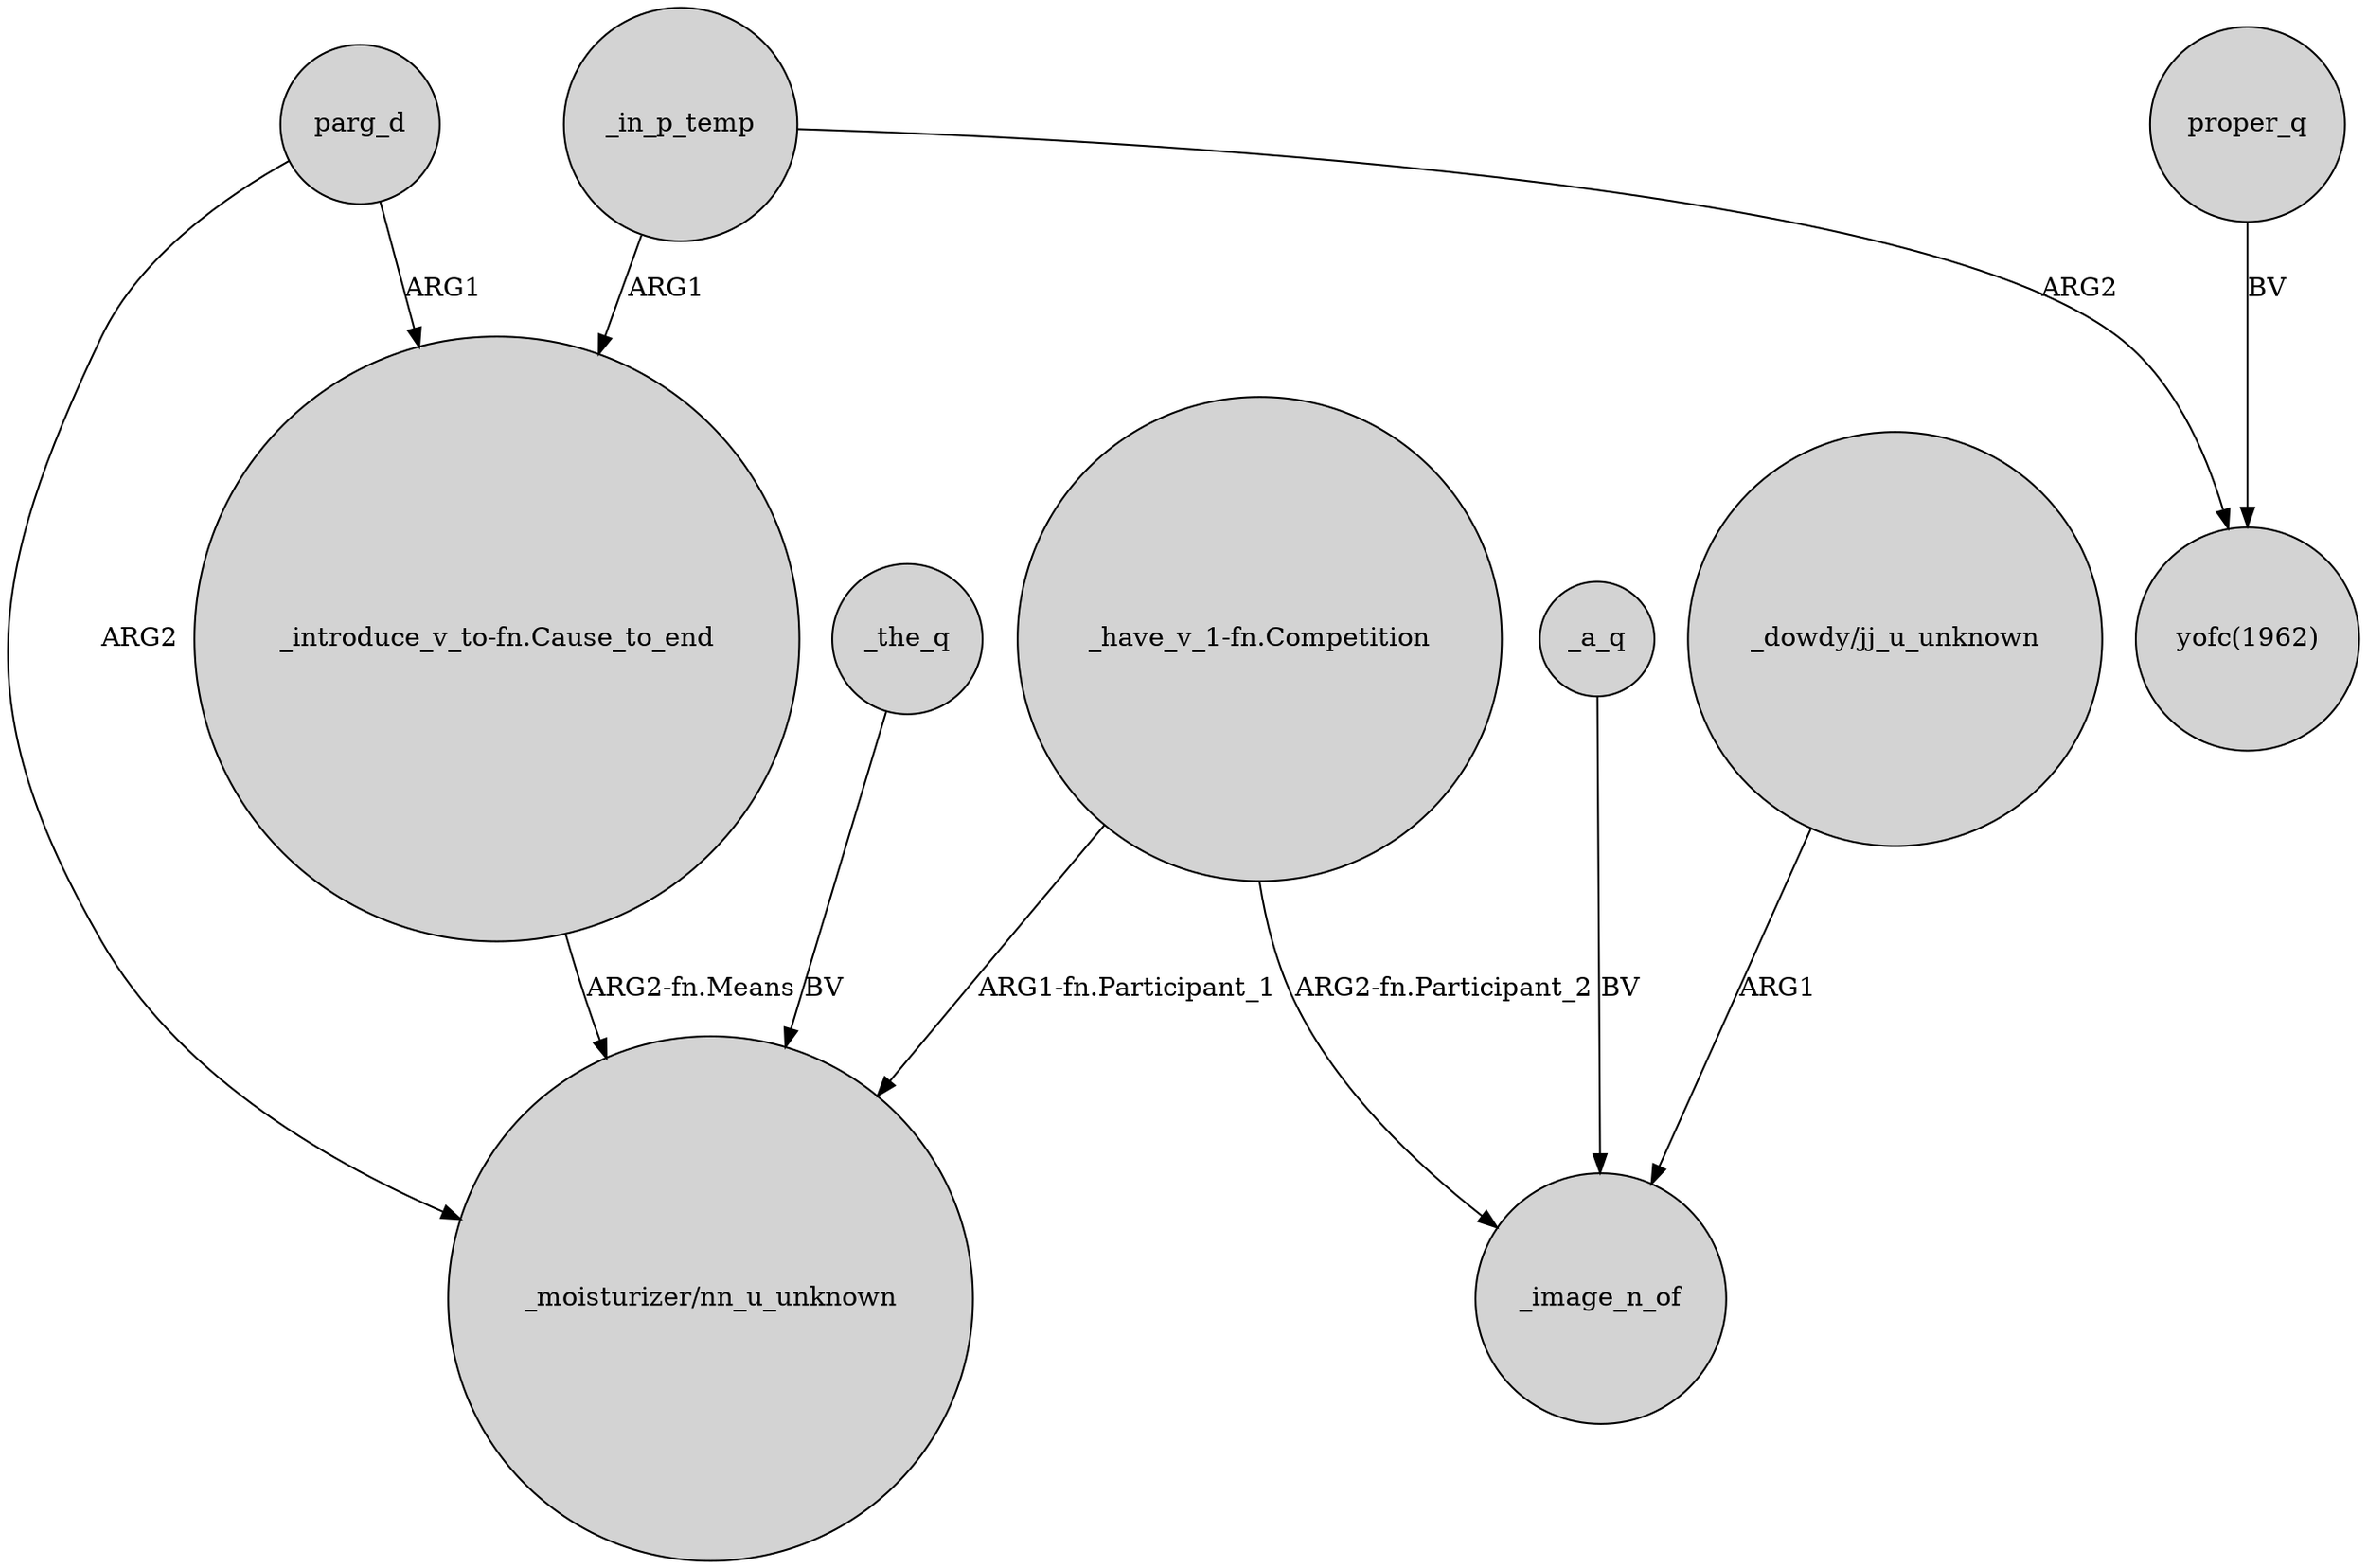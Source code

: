 digraph {
	node [shape=circle style=filled]
	parg_d -> "_introduce_v_to-fn.Cause_to_end" [label=ARG1]
	_in_p_temp -> "_introduce_v_to-fn.Cause_to_end" [label=ARG1]
	"_introduce_v_to-fn.Cause_to_end" -> "_moisturizer/nn_u_unknown" [label="ARG2-fn.Means"]
	proper_q -> "yofc(1962)" [label=BV]
	"_have_v_1-fn.Competition" -> _image_n_of [label="ARG2-fn.Participant_2"]
	"_have_v_1-fn.Competition" -> "_moisturizer/nn_u_unknown" [label="ARG1-fn.Participant_1"]
	_in_p_temp -> "yofc(1962)" [label=ARG2]
	_a_q -> _image_n_of [label=BV]
	"_dowdy/jj_u_unknown" -> _image_n_of [label=ARG1]
	parg_d -> "_moisturizer/nn_u_unknown" [label=ARG2]
	_the_q -> "_moisturizer/nn_u_unknown" [label=BV]
}
